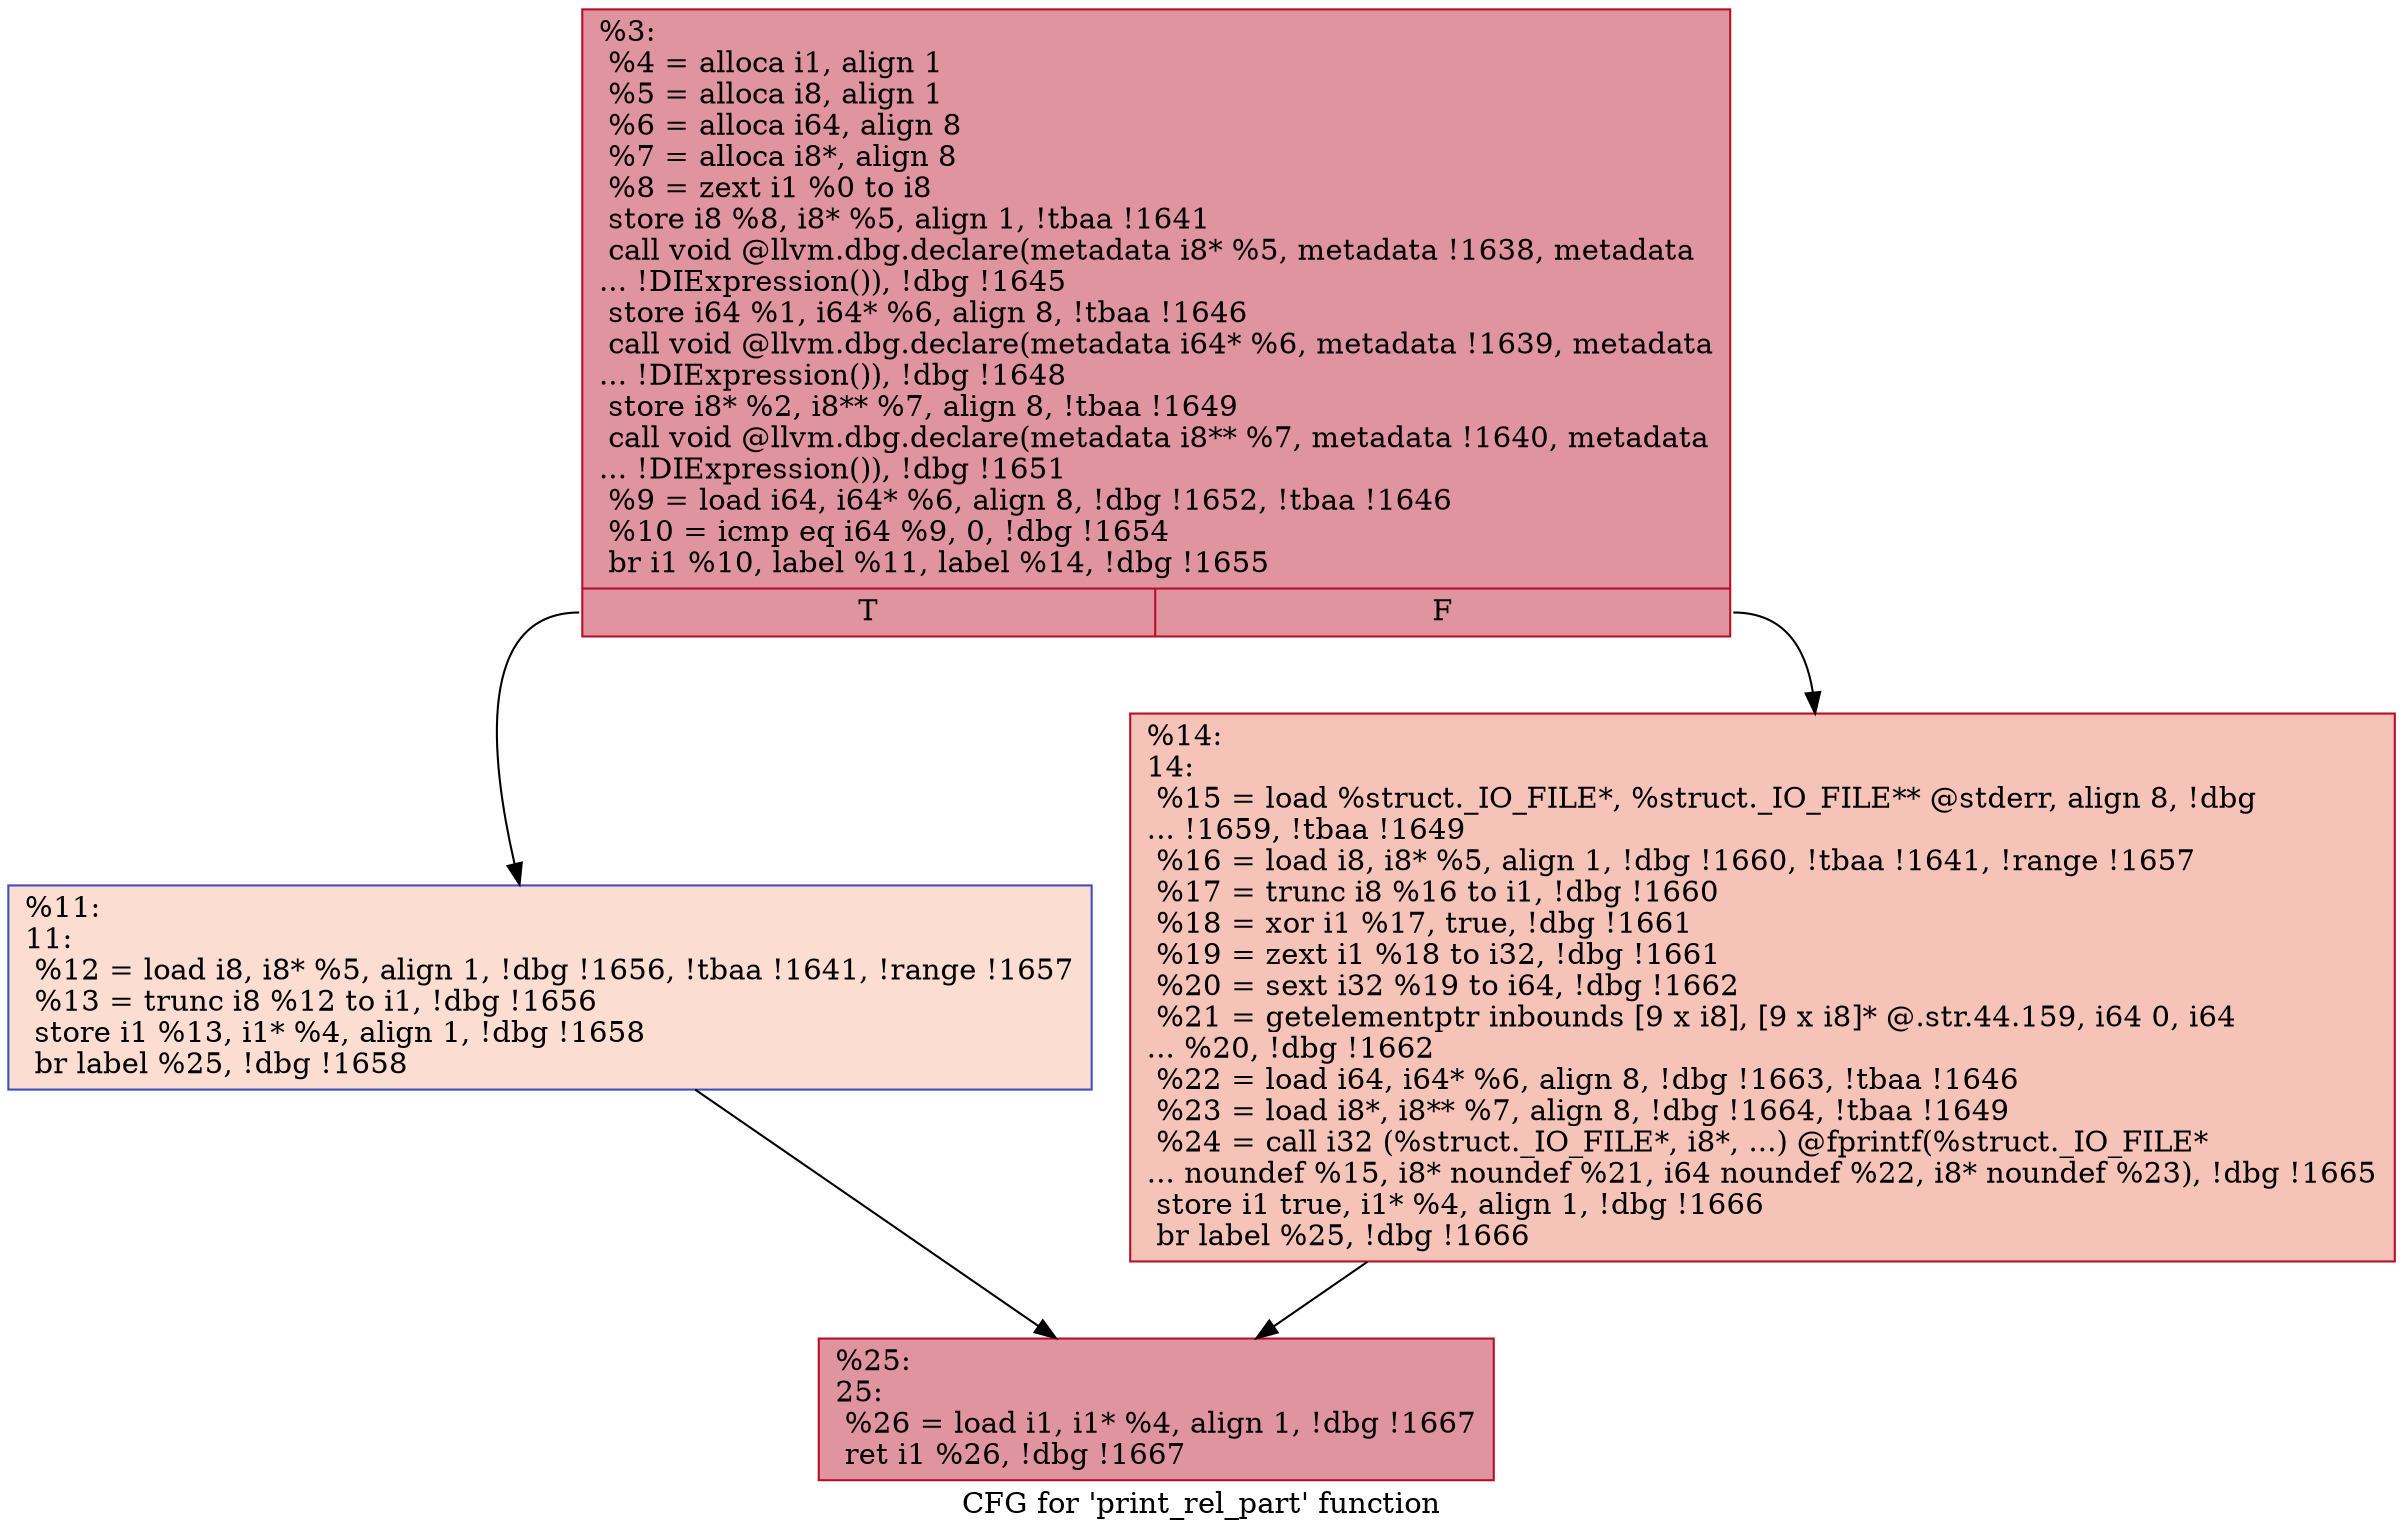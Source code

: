 digraph "CFG for 'print_rel_part' function" {
	label="CFG for 'print_rel_part' function";

	Node0x16db7d0 [shape=record,color="#b70d28ff", style=filled, fillcolor="#b70d2870",label="{%3:\l  %4 = alloca i1, align 1\l  %5 = alloca i8, align 1\l  %6 = alloca i64, align 8\l  %7 = alloca i8*, align 8\l  %8 = zext i1 %0 to i8\l  store i8 %8, i8* %5, align 1, !tbaa !1641\l  call void @llvm.dbg.declare(metadata i8* %5, metadata !1638, metadata\l... !DIExpression()), !dbg !1645\l  store i64 %1, i64* %6, align 8, !tbaa !1646\l  call void @llvm.dbg.declare(metadata i64* %6, metadata !1639, metadata\l... !DIExpression()), !dbg !1648\l  store i8* %2, i8** %7, align 8, !tbaa !1649\l  call void @llvm.dbg.declare(metadata i8** %7, metadata !1640, metadata\l... !DIExpression()), !dbg !1651\l  %9 = load i64, i64* %6, align 8, !dbg !1652, !tbaa !1646\l  %10 = icmp eq i64 %9, 0, !dbg !1654\l  br i1 %10, label %11, label %14, !dbg !1655\l|{<s0>T|<s1>F}}"];
	Node0x16db7d0:s0 -> Node0x16db850;
	Node0x16db7d0:s1 -> Node0x16db8a0;
	Node0x16db850 [shape=record,color="#3d50c3ff", style=filled, fillcolor="#f7b39670",label="{%11:\l11:                                               \l  %12 = load i8, i8* %5, align 1, !dbg !1656, !tbaa !1641, !range !1657\l  %13 = trunc i8 %12 to i1, !dbg !1656\l  store i1 %13, i1* %4, align 1, !dbg !1658\l  br label %25, !dbg !1658\l}"];
	Node0x16db850 -> Node0x16db8f0;
	Node0x16db8a0 [shape=record,color="#b70d28ff", style=filled, fillcolor="#e8765c70",label="{%14:\l14:                                               \l  %15 = load %struct._IO_FILE*, %struct._IO_FILE** @stderr, align 8, !dbg\l... !1659, !tbaa !1649\l  %16 = load i8, i8* %5, align 1, !dbg !1660, !tbaa !1641, !range !1657\l  %17 = trunc i8 %16 to i1, !dbg !1660\l  %18 = xor i1 %17, true, !dbg !1661\l  %19 = zext i1 %18 to i32, !dbg !1661\l  %20 = sext i32 %19 to i64, !dbg !1662\l  %21 = getelementptr inbounds [9 x i8], [9 x i8]* @.str.44.159, i64 0, i64\l... %20, !dbg !1662\l  %22 = load i64, i64* %6, align 8, !dbg !1663, !tbaa !1646\l  %23 = load i8*, i8** %7, align 8, !dbg !1664, !tbaa !1649\l  %24 = call i32 (%struct._IO_FILE*, i8*, ...) @fprintf(%struct._IO_FILE*\l... noundef %15, i8* noundef %21, i64 noundef %22, i8* noundef %23), !dbg !1665\l  store i1 true, i1* %4, align 1, !dbg !1666\l  br label %25, !dbg !1666\l}"];
	Node0x16db8a0 -> Node0x16db8f0;
	Node0x16db8f0 [shape=record,color="#b70d28ff", style=filled, fillcolor="#b70d2870",label="{%25:\l25:                                               \l  %26 = load i1, i1* %4, align 1, !dbg !1667\l  ret i1 %26, !dbg !1667\l}"];
}
